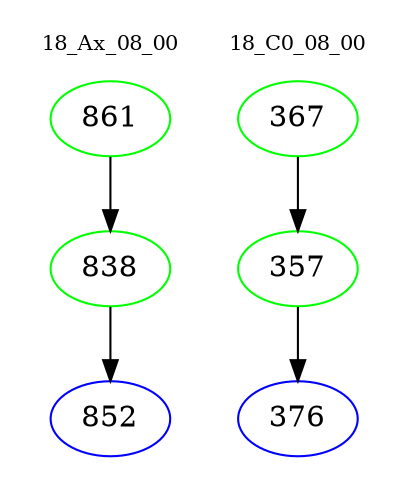 digraph{
subgraph cluster_0 {
color = white
label = "18_Ax_08_00";
fontsize=10;
T0_861 [label="861", color="green"]
T0_861 -> T0_838 [color="black"]
T0_838 [label="838", color="green"]
T0_838 -> T0_852 [color="black"]
T0_852 [label="852", color="blue"]
}
subgraph cluster_1 {
color = white
label = "18_C0_08_00";
fontsize=10;
T1_367 [label="367", color="green"]
T1_367 -> T1_357 [color="black"]
T1_357 [label="357", color="green"]
T1_357 -> T1_376 [color="black"]
T1_376 [label="376", color="blue"]
}
}
